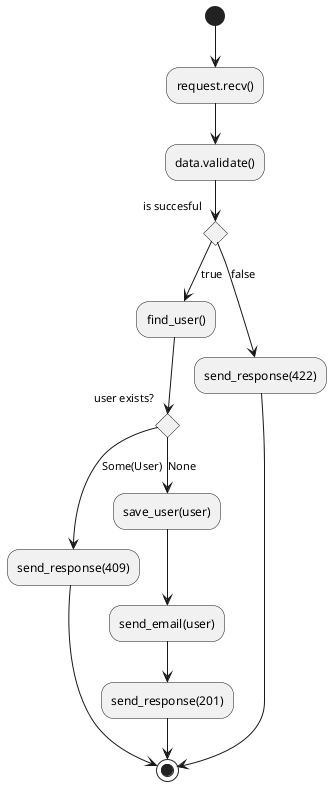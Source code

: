 @startuml registration_activity


(*) --> "request.recv()"

"request.recv()" --> "data.validate()"

"data.validate()" --> if "is succesful" then
    --> [true] find_user()
else
    --> [false] send_response(422)
endif

"find_user()" --> if "user exists?" then

--> [Some(User)] send_response(409)

else

--> [None] "save_user(user)"

"save_user(user)" --> "send_email(user)"

"send_email(user)" --> "send_response(201)"

endif

"send_response(201)" --> (*)

"send_response(409)" --> (*)

"send_response(422)" --> (*)

@enduml